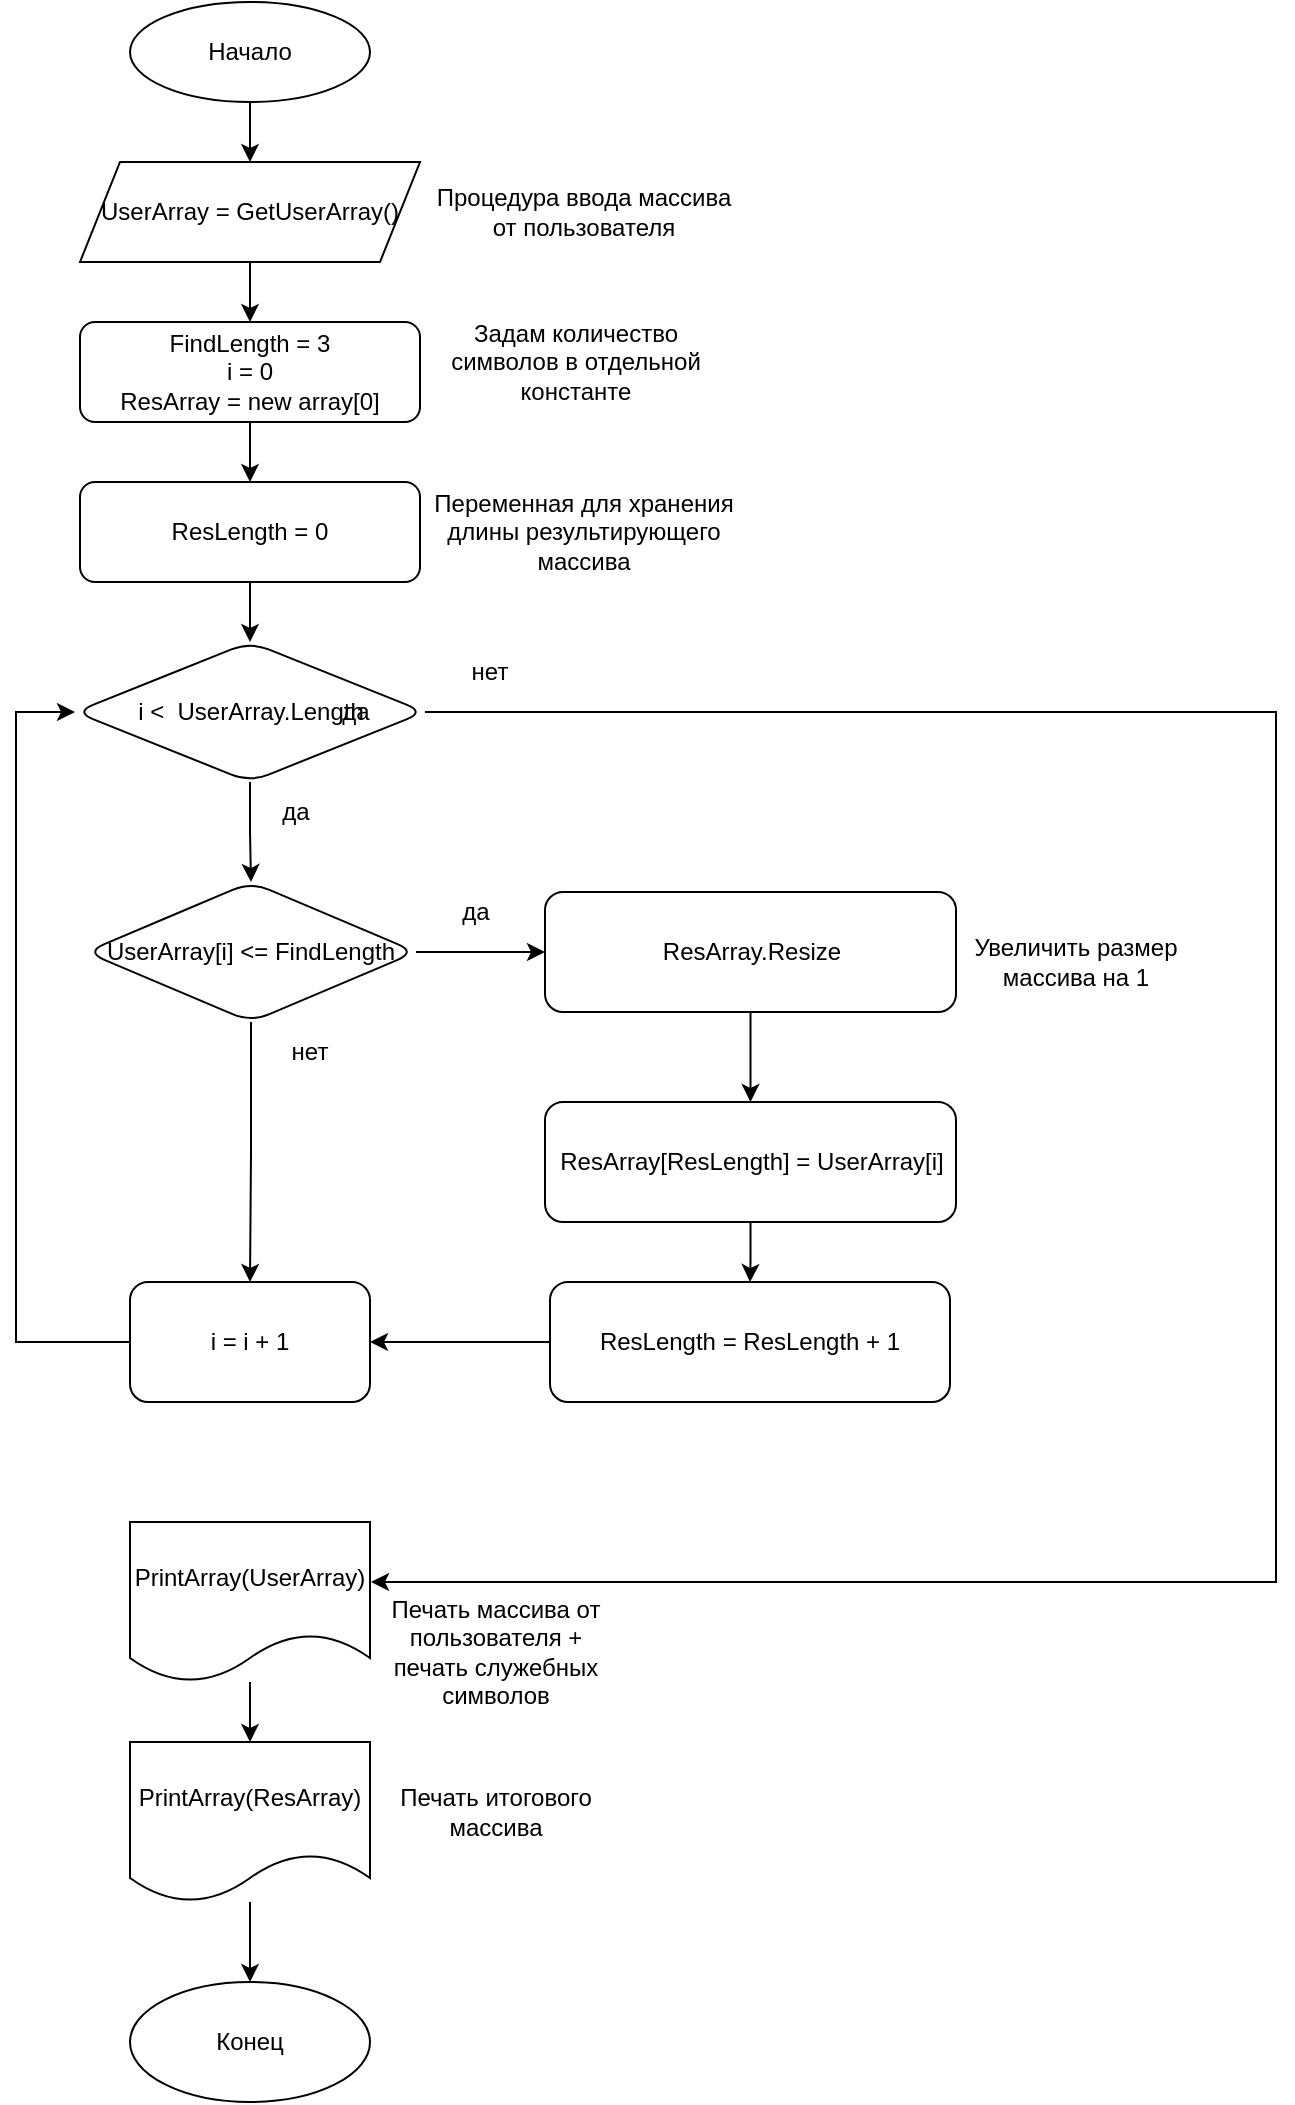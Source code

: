 <mxfile version="20.6.0" type="device" pages="6"><diagram id="YuFv1u4cUML8uC4iiqbs" name="Итоги блока"><mxGraphModel dx="1038" dy="539" grid="1" gridSize="10" guides="1" tooltips="1" connect="1" arrows="1" fold="1" page="1" pageScale="1" pageWidth="827" pageHeight="1169" math="0" shadow="0"><root><mxCell id="0"/><mxCell id="1" parent="0"/><mxCell id="jtdVOEClV4n31UbJhiUz-2" value="" style="edgeStyle=orthogonalEdgeStyle;rounded=0;orthogonalLoop=1;jettySize=auto;html=1;" edge="1" parent="1" source="d-DAxAez5wqwJaDcvXmP-1" target="jtdVOEClV4n31UbJhiUz-1"><mxGeometry relative="1" as="geometry"/></mxCell><mxCell id="d-DAxAez5wqwJaDcvXmP-1" value="Начало" style="ellipse;whiteSpace=wrap;html=1;" vertex="1" parent="1"><mxGeometry x="107" y="20" width="120" height="50" as="geometry"/></mxCell><mxCell id="rZ3N3syxSFpcJFJZxFiB-3" value="" style="edgeStyle=orthogonalEdgeStyle;rounded=0;orthogonalLoop=1;jettySize=auto;html=1;" edge="1" parent="1" source="jtdVOEClV4n31UbJhiUz-1" target="rZ3N3syxSFpcJFJZxFiB-1"><mxGeometry relative="1" as="geometry"/></mxCell><mxCell id="jtdVOEClV4n31UbJhiUz-1" value="UserArray = GetUserArray()" style="shape=parallelogram;perimeter=parallelogramPerimeter;whiteSpace=wrap;html=1;fixedSize=1;" vertex="1" parent="1"><mxGeometry x="82" y="100" width="170" height="50" as="geometry"/></mxCell><mxCell id="jtdVOEClV4n31UbJhiUz-4" value="&lt;span style=&quot;&quot;&gt;Процедура ввода массива от пользователя&lt;/span&gt;" style="text;html=1;strokeColor=none;fillColor=none;align=center;verticalAlign=middle;whiteSpace=wrap;rounded=0;" vertex="1" parent="1"><mxGeometry x="254" y="100" width="160" height="50" as="geometry"/></mxCell><mxCell id="A_EvPm8g6iK9I_2Tes7E-7" value="" style="edgeStyle=orthogonalEdgeStyle;rounded=0;orthogonalLoop=1;jettySize=auto;html=1;" edge="1" parent="1" source="rZ3N3syxSFpcJFJZxFiB-1" target="A_EvPm8g6iK9I_2Tes7E-5"><mxGeometry relative="1" as="geometry"/></mxCell><mxCell id="rZ3N3syxSFpcJFJZxFiB-1" value="FindLength = 3&lt;br&gt;i = 0&lt;br&gt;ResArray = new array[0]" style="rounded=1;whiteSpace=wrap;html=1;" vertex="1" parent="1"><mxGeometry x="82" y="180" width="170" height="50" as="geometry"/></mxCell><mxCell id="rZ3N3syxSFpcJFJZxFiB-2" value="&lt;span style=&quot;&quot;&gt;Задам количество символов в отдельной константе&lt;/span&gt;" style="text;html=1;strokeColor=none;fillColor=none;align=center;verticalAlign=middle;whiteSpace=wrap;rounded=0;" vertex="1" parent="1"><mxGeometry x="250" y="175" width="160" height="50" as="geometry"/></mxCell><mxCell id="afc-qa0p948967pkln0a-2" value="" style="edgeStyle=orthogonalEdgeStyle;rounded=0;orthogonalLoop=1;jettySize=auto;html=1;entryX=1;entryY=0.5;entryDx=0;entryDy=0;" edge="1" parent="1" source="5NZiA6haKrSVF8ynCFb0-1"><mxGeometry relative="1" as="geometry"><mxPoint x="227.5" y="810" as="targetPoint"/><Array as="points"><mxPoint x="680" y="375"/><mxPoint x="680" y="810"/></Array></mxGeometry></mxCell><mxCell id="afc-qa0p948967pkln0a-5" value="" style="edgeStyle=orthogonalEdgeStyle;rounded=0;orthogonalLoop=1;jettySize=auto;html=1;" edge="1" parent="1" source="5NZiA6haKrSVF8ynCFb0-1" target="afc-qa0p948967pkln0a-4"><mxGeometry relative="1" as="geometry"/></mxCell><mxCell id="5NZiA6haKrSVF8ynCFb0-1" value="i &amp;lt;&amp;nbsp; UserArray.Length" style="rhombus;whiteSpace=wrap;html=1;rounded=1;" vertex="1" parent="1"><mxGeometry x="79.5" y="340" width="175" height="70" as="geometry"/></mxCell><mxCell id="afc-qa0p948967pkln0a-3" value="нет" style="text;html=1;strokeColor=none;fillColor=none;align=center;verticalAlign=middle;whiteSpace=wrap;rounded=0;" vertex="1" parent="1"><mxGeometry x="257" y="340" width="60" height="30" as="geometry"/></mxCell><mxCell id="uhRbR4KVnbQMfL-a00OG-2" value="" style="edgeStyle=orthogonalEdgeStyle;rounded=0;orthogonalLoop=1;jettySize=auto;html=1;" edge="1" parent="1" source="afc-qa0p948967pkln0a-4" target="uhRbR4KVnbQMfL-a00OG-1"><mxGeometry relative="1" as="geometry"/></mxCell><mxCell id="A_EvPm8g6iK9I_2Tes7E-1" value="" style="edgeStyle=orthogonalEdgeStyle;rounded=0;orthogonalLoop=1;jettySize=auto;html=1;" edge="1" parent="1" source="afc-qa0p948967pkln0a-4" target="uhRbR4KVnbQMfL-a00OG-3"><mxGeometry relative="1" as="geometry"/></mxCell><mxCell id="afc-qa0p948967pkln0a-4" value="UserArray[i] &amp;lt;= FindLength" style="rhombus;whiteSpace=wrap;html=1;rounded=1;" vertex="1" parent="1"><mxGeometry x="85" y="460" width="165" height="70" as="geometry"/></mxCell><mxCell id="afc-qa0p948967pkln0a-6" value="да" style="text;html=1;strokeColor=none;fillColor=none;align=center;verticalAlign=middle;whiteSpace=wrap;rounded=0;" vertex="1" parent="1"><mxGeometry x="190" y="360" width="60" height="30" as="geometry"/></mxCell><mxCell id="A_EvPm8g6iK9I_2Tes7E-4" style="edgeStyle=orthogonalEdgeStyle;rounded=0;orthogonalLoop=1;jettySize=auto;html=1;entryX=0;entryY=0.5;entryDx=0;entryDy=0;exitX=0;exitY=0.5;exitDx=0;exitDy=0;" edge="1" parent="1" source="uhRbR4KVnbQMfL-a00OG-1" target="5NZiA6haKrSVF8ynCFb0-1"><mxGeometry relative="1" as="geometry"><Array as="points"><mxPoint x="50" y="690"/><mxPoint x="50" y="375"/></Array></mxGeometry></mxCell><mxCell id="uhRbR4KVnbQMfL-a00OG-1" value="i = i + 1" style="whiteSpace=wrap;html=1;rounded=1;" vertex="1" parent="1"><mxGeometry x="107" y="660" width="120" height="60" as="geometry"/></mxCell><mxCell id="A_EvPm8g6iK9I_2Tes7E-16" value="" style="edgeStyle=orthogonalEdgeStyle;rounded=0;orthogonalLoop=1;jettySize=auto;html=1;" edge="1" parent="1" source="uhRbR4KVnbQMfL-a00OG-3" target="A_EvPm8g6iK9I_2Tes7E-15"><mxGeometry relative="1" as="geometry"/></mxCell><mxCell id="uhRbR4KVnbQMfL-a00OG-3" value="ResArray.Resize" style="whiteSpace=wrap;html=1;rounded=1;" vertex="1" parent="1"><mxGeometry x="314.5" y="465" width="205.5" height="60" as="geometry"/></mxCell><mxCell id="A_EvPm8g6iK9I_2Tes7E-2" value="да" style="text;html=1;strokeColor=none;fillColor=none;align=center;verticalAlign=middle;whiteSpace=wrap;rounded=0;" vertex="1" parent="1"><mxGeometry x="250" y="460" width="60" height="30" as="geometry"/></mxCell><mxCell id="A_EvPm8g6iK9I_2Tes7E-3" value="нет" style="text;html=1;strokeColor=none;fillColor=none;align=center;verticalAlign=middle;whiteSpace=wrap;rounded=0;" vertex="1" parent="1"><mxGeometry x="167" y="530" width="60" height="30" as="geometry"/></mxCell><mxCell id="A_EvPm8g6iK9I_2Tes7E-9" style="edgeStyle=orthogonalEdgeStyle;rounded=0;orthogonalLoop=1;jettySize=auto;html=1;" edge="1" parent="1" source="A_EvPm8g6iK9I_2Tes7E-5" target="5NZiA6haKrSVF8ynCFb0-1"><mxGeometry relative="1" as="geometry"/></mxCell><mxCell id="A_EvPm8g6iK9I_2Tes7E-5" value="ResLength = 0" style="rounded=1;whiteSpace=wrap;html=1;" vertex="1" parent="1"><mxGeometry x="82" y="260" width="170" height="50" as="geometry"/></mxCell><mxCell id="A_EvPm8g6iK9I_2Tes7E-6" value="&lt;span style=&quot;&quot;&gt;Переменная для хранения длины результирующего массива&lt;/span&gt;" style="text;html=1;strokeColor=none;fillColor=none;align=center;verticalAlign=middle;whiteSpace=wrap;rounded=0;" vertex="1" parent="1"><mxGeometry x="254" y="260" width="160" height="50" as="geometry"/></mxCell><mxCell id="A_EvPm8g6iK9I_2Tes7E-14" value="&lt;span style=&quot;&quot;&gt;Увеличить размер массива на 1&lt;/span&gt;" style="text;html=1;strokeColor=none;fillColor=none;align=center;verticalAlign=middle;whiteSpace=wrap;rounded=0;" vertex="1" parent="1"><mxGeometry x="520" y="475" width="120" height="50" as="geometry"/></mxCell><mxCell id="A_EvPm8g6iK9I_2Tes7E-18" value="" style="edgeStyle=orthogonalEdgeStyle;rounded=0;orthogonalLoop=1;jettySize=auto;html=1;" edge="1" parent="1" source="A_EvPm8g6iK9I_2Tes7E-15" target="A_EvPm8g6iK9I_2Tes7E-17"><mxGeometry relative="1" as="geometry"/></mxCell><mxCell id="A_EvPm8g6iK9I_2Tes7E-15" value="ResArray[ResLength]&amp;nbsp;= UserArray[i]" style="whiteSpace=wrap;html=1;rounded=1;" vertex="1" parent="1"><mxGeometry x="314.5" y="570" width="205.5" height="60" as="geometry"/></mxCell><mxCell id="A_EvPm8g6iK9I_2Tes7E-19" value="" style="edgeStyle=orthogonalEdgeStyle;rounded=0;orthogonalLoop=1;jettySize=auto;html=1;" edge="1" parent="1" source="A_EvPm8g6iK9I_2Tes7E-17" target="uhRbR4KVnbQMfL-a00OG-1"><mxGeometry relative="1" as="geometry"/></mxCell><mxCell id="A_EvPm8g6iK9I_2Tes7E-17" value="ResLength = ResLength&amp;nbsp;+ 1" style="whiteSpace=wrap;html=1;rounded=1;" vertex="1" parent="1"><mxGeometry x="317" y="660" width="200" height="60" as="geometry"/></mxCell><mxCell id="A_EvPm8g6iK9I_2Tes7E-20" value="да" style="text;html=1;strokeColor=none;fillColor=none;align=center;verticalAlign=middle;whiteSpace=wrap;rounded=0;" vertex="1" parent="1"><mxGeometry x="160" y="410" width="60" height="30" as="geometry"/></mxCell><mxCell id="A_EvPm8g6iK9I_2Tes7E-23" value="Печать массива от пользователя + печать служебных символов" style="text;html=1;strokeColor=none;fillColor=none;align=center;verticalAlign=middle;whiteSpace=wrap;rounded=0;" vertex="1" parent="1"><mxGeometry x="230" y="820" width="120" height="50" as="geometry"/></mxCell><mxCell id="A_EvPm8g6iK9I_2Tes7E-24" value="Печать итогового массива" style="text;html=1;strokeColor=none;fillColor=none;align=center;verticalAlign=middle;whiteSpace=wrap;rounded=0;" vertex="1" parent="1"><mxGeometry x="230" y="900" width="120" height="50" as="geometry"/></mxCell><mxCell id="YAElPMpVirkPcfOWO3nI-5" style="edgeStyle=orthogonalEdgeStyle;rounded=0;orthogonalLoop=1;jettySize=auto;html=1;entryX=0.5;entryY=0;entryDx=0;entryDy=0;" edge="1" parent="1" source="YAElPMpVirkPcfOWO3nI-1" target="YAElPMpVirkPcfOWO3nI-4"><mxGeometry relative="1" as="geometry"/></mxCell><mxCell id="YAElPMpVirkPcfOWO3nI-1" value="PrintArray(UserArray)" style="shape=document;whiteSpace=wrap;html=1;boundedLbl=1;" vertex="1" parent="1"><mxGeometry x="107" y="780" width="120" height="80" as="geometry"/></mxCell><mxCell id="YAElPMpVirkPcfOWO3nI-7" value="" style="edgeStyle=orthogonalEdgeStyle;rounded=0;orthogonalLoop=1;jettySize=auto;html=1;" edge="1" parent="1" source="YAElPMpVirkPcfOWO3nI-4" target="YAElPMpVirkPcfOWO3nI-6"><mxGeometry relative="1" as="geometry"/></mxCell><mxCell id="YAElPMpVirkPcfOWO3nI-4" value="PrintArray(ResArray)" style="shape=document;whiteSpace=wrap;html=1;boundedLbl=1;" vertex="1" parent="1"><mxGeometry x="107" y="890" width="120" height="80" as="geometry"/></mxCell><mxCell id="YAElPMpVirkPcfOWO3nI-6" value="Конец" style="ellipse;whiteSpace=wrap;html=1;" vertex="1" parent="1"><mxGeometry x="107" y="1010" width="120" height="60" as="geometry"/></mxCell></root></mxGraphModel></diagram><diagram id="g7yJxQI3U5Hkp_qlZS1P" name="lesson2_task1"><mxGraphModel dx="1038" dy="539" grid="1" gridSize="10" guides="1" tooltips="1" connect="1" arrows="1" fold="1" page="1" pageScale="1" pageWidth="827" pageHeight="1169" math="0" shadow="0"><root><mxCell id="0"/><mxCell id="1" parent="0"/><mxCell id="k9gDh1nfS-fDDglC5FFk-3" value="" style="edgeStyle=orthogonalEdgeStyle;rounded=0;orthogonalLoop=1;jettySize=auto;html=1;" parent="1" source="k9gDh1nfS-fDDglC5FFk-1" target="k9gDh1nfS-fDDglC5FFk-2" edge="1"><mxGeometry relative="1" as="geometry"/></mxCell><mxCell id="k9gDh1nfS-fDDglC5FFk-1" value="Начало" style="ellipse;whiteSpace=wrap;html=1;" parent="1" vertex="1"><mxGeometry x="171" y="10" width="100" height="50" as="geometry"/></mxCell><mxCell id="k9gDh1nfS-fDDglC5FFk-9" value="" style="edgeStyle=orthogonalEdgeStyle;rounded=0;orthogonalLoop=1;jettySize=auto;html=1;" parent="1" source="k9gDh1nfS-fDDglC5FFk-2" target="k9gDh1nfS-fDDglC5FFk-8" edge="1"><mxGeometry relative="1" as="geometry"/></mxCell><mxCell id="k9gDh1nfS-fDDglC5FFk-2" value="Array" style="shape=parallelogram;perimeter=parallelogramPerimeter;whiteSpace=wrap;html=1;fixedSize=1;" parent="1" vertex="1"><mxGeometry x="171" y="80" width="100" height="60" as="geometry"/></mxCell><mxCell id="k9gDh1nfS-fDDglC5FFk-11" value="" style="edgeStyle=orthogonalEdgeStyle;rounded=0;orthogonalLoop=1;jettySize=auto;html=1;" parent="1" source="k9gDh1nfS-fDDglC5FFk-8" target="k9gDh1nfS-fDDglC5FFk-10" edge="1"><mxGeometry relative="1" as="geometry"/></mxCell><mxCell id="k9gDh1nfS-fDDglC5FFk-8" value="i = 1&lt;br&gt;min = 0&lt;br&gt;max = 0" style="rounded=1;whiteSpace=wrap;html=1;" parent="1" vertex="1"><mxGeometry x="161" y="170" width="120" height="60" as="geometry"/></mxCell><mxCell id="k9gDh1nfS-fDDglC5FFk-14" value="" style="edgeStyle=orthogonalEdgeStyle;rounded=0;orthogonalLoop=1;jettySize=auto;html=1;" parent="1" source="k9gDh1nfS-fDDglC5FFk-10" target="k9gDh1nfS-fDDglC5FFk-13" edge="1"><mxGeometry relative="1" as="geometry"/></mxCell><mxCell id="k9gDh1nfS-fDDglC5FFk-10" value="N = array.length" style="whiteSpace=wrap;html=1;rounded=1;" parent="1" vertex="1"><mxGeometry x="161" y="260" width="120" height="60" as="geometry"/></mxCell><mxCell id="k9gDh1nfS-fDDglC5FFk-12" value="вычислю длину массива" style="text;html=1;align=center;verticalAlign=middle;resizable=0;points=[];autosize=1;strokeColor=none;fillColor=none;" parent="1" vertex="1"><mxGeometry x="302.5" y="270" width="160" height="30" as="geometry"/></mxCell><mxCell id="k9gDh1nfS-fDDglC5FFk-16" value="" style="edgeStyle=orthogonalEdgeStyle;rounded=0;orthogonalLoop=1;jettySize=auto;html=1;" parent="1" source="k9gDh1nfS-fDDglC5FFk-13" target="k9gDh1nfS-fDDglC5FFk-15" edge="1"><mxGeometry relative="1" as="geometry"><Array as="points"><mxPoint x="650" y="390"/><mxPoint x="650" y="760"/></Array></mxGeometry></mxCell><mxCell id="k9gDh1nfS-fDDglC5FFk-22" value="" style="edgeStyle=orthogonalEdgeStyle;rounded=0;orthogonalLoop=1;jettySize=auto;html=1;" parent="1" edge="1"><mxGeometry relative="1" as="geometry"><mxPoint x="221" y="430" as="sourcePoint"/><mxPoint x="222" y="450" as="targetPoint"/></mxGeometry></mxCell><mxCell id="k9gDh1nfS-fDDglC5FFk-13" value="i &amp;lt; N" style="rhombus;whiteSpace=wrap;html=1;rounded=1;" parent="1" vertex="1"><mxGeometry x="181" y="350" width="80" height="80" as="geometry"/></mxCell><mxCell id="k9gDh1nfS-fDDglC5FFk-18" value="" style="edgeStyle=orthogonalEdgeStyle;rounded=0;orthogonalLoop=1;jettySize=auto;html=1;" parent="1" source="k9gDh1nfS-fDDglC5FFk-15" target="k9gDh1nfS-fDDglC5FFk-17" edge="1"><mxGeometry relative="1" as="geometry"/></mxCell><mxCell id="k9gDh1nfS-fDDglC5FFk-15" value="Минимальный индекс min&lt;br&gt;Максимальный индекс max" style="shape=document;whiteSpace=wrap;html=1;boundedLbl=1;rounded=1;" parent="1" vertex="1"><mxGeometry x="137.5" y="727" width="165" height="80" as="geometry"/></mxCell><mxCell id="k9gDh1nfS-fDDglC5FFk-17" value="Конец" style="ellipse;whiteSpace=wrap;html=1;rounded=1;" parent="1" vertex="1"><mxGeometry x="161" y="830" width="120" height="60" as="geometry"/></mxCell><mxCell id="k9gDh1nfS-fDDglC5FFk-19" value="индекс можно задать 1, т.к. изначально min и max = 0&amp;nbsp;" style="text;html=1;align=center;verticalAlign=middle;resizable=0;points=[];autosize=1;strokeColor=none;fillColor=none;" parent="1" vertex="1"><mxGeometry x="300" y="185" width="330" height="30" as="geometry"/></mxCell><mxCell id="k9gDh1nfS-fDDglC5FFk-20" value="нет" style="text;html=1;align=center;verticalAlign=middle;resizable=0;points=[];autosize=1;strokeColor=none;fillColor=none;" parent="1" vertex="1"><mxGeometry x="330" y="355" width="40" height="30" as="geometry"/></mxCell><mxCell id="k9gDh1nfS-fDDglC5FFk-29" value="" style="edgeStyle=orthogonalEdgeStyle;rounded=0;orthogonalLoop=1;jettySize=auto;html=1;" parent="1" source="k9gDh1nfS-fDDglC5FFk-21" target="k9gDh1nfS-fDDglC5FFk-28" edge="1"><mxGeometry relative="1" as="geometry"/></mxCell><mxCell id="k9gDh1nfS-fDDglC5FFk-38" value="" style="edgeStyle=orthogonalEdgeStyle;rounded=0;orthogonalLoop=1;jettySize=auto;html=1;" parent="1" source="k9gDh1nfS-fDDglC5FFk-21" target="k9gDh1nfS-fDDglC5FFk-23" edge="1"><mxGeometry relative="1" as="geometry"/></mxCell><mxCell id="k9gDh1nfS-fDDglC5FFk-21" value="Array[i] &amp;gt; Array[max]" style="rhombus;whiteSpace=wrap;html=1;rounded=1;" parent="1" vertex="1"><mxGeometry x="156" y="450" width="130" height="80" as="geometry"/></mxCell><mxCell id="k9gDh1nfS-fDDglC5FFk-26" value="" style="edgeStyle=orthogonalEdgeStyle;rounded=0;orthogonalLoop=1;jettySize=auto;html=1;" parent="1" source="k9gDh1nfS-fDDglC5FFk-23" target="k9gDh1nfS-fDDglC5FFk-25" edge="1"><mxGeometry relative="1" as="geometry"/></mxCell><mxCell id="k9gDh1nfS-fDDglC5FFk-31" value="" style="edgeStyle=orthogonalEdgeStyle;rounded=0;orthogonalLoop=1;jettySize=auto;html=1;" parent="1" source="k9gDh1nfS-fDDglC5FFk-23" target="k9gDh1nfS-fDDglC5FFk-30" edge="1"><mxGeometry relative="1" as="geometry"/></mxCell><mxCell id="k9gDh1nfS-fDDglC5FFk-23" value="Array[i] &amp;lt; Array[min]" style="rhombus;whiteSpace=wrap;html=1;rounded=1;" parent="1" vertex="1"><mxGeometry x="156" y="550" width="130" height="80" as="geometry"/></mxCell><mxCell id="k9gDh1nfS-fDDglC5FFk-27" style="edgeStyle=orthogonalEdgeStyle;rounded=0;orthogonalLoop=1;jettySize=auto;html=1;entryX=0;entryY=0.5;entryDx=0;entryDy=0;" parent="1" source="k9gDh1nfS-fDDglC5FFk-25" target="k9gDh1nfS-fDDglC5FFk-13" edge="1"><mxGeometry relative="1" as="geometry"><Array as="points"><mxPoint x="80" y="680"/><mxPoint x="80" y="390"/></Array></mxGeometry></mxCell><mxCell id="k9gDh1nfS-fDDglC5FFk-25" value="i = i + 1" style="whiteSpace=wrap;html=1;rounded=1;" parent="1" vertex="1"><mxGeometry x="161" y="660" width="120" height="40" as="geometry"/></mxCell><mxCell id="k9gDh1nfS-fDDglC5FFk-32" style="edgeStyle=orthogonalEdgeStyle;rounded=0;orthogonalLoop=1;jettySize=auto;html=1;entryX=1;entryY=0.5;entryDx=0;entryDy=0;" parent="1" source="k9gDh1nfS-fDDglC5FFk-28" target="k9gDh1nfS-fDDglC5FFk-25" edge="1"><mxGeometry relative="1" as="geometry"><Array as="points"><mxPoint x="530" y="490"/><mxPoint x="530" y="680"/></Array></mxGeometry></mxCell><mxCell id="k9gDh1nfS-fDDglC5FFk-28" value="max = i" style="whiteSpace=wrap;html=1;rounded=1;" parent="1" vertex="1"><mxGeometry x="320" y="460" width="120" height="60" as="geometry"/></mxCell><mxCell id="k9gDh1nfS-fDDglC5FFk-35" style="edgeStyle=orthogonalEdgeStyle;rounded=0;orthogonalLoop=1;jettySize=auto;html=1;entryX=1;entryY=0.25;entryDx=0;entryDy=0;" parent="1" source="k9gDh1nfS-fDDglC5FFk-30" target="k9gDh1nfS-fDDglC5FFk-25" edge="1"><mxGeometry relative="1" as="geometry"><Array as="points"><mxPoint x="380" y="670"/></Array></mxGeometry></mxCell><mxCell id="k9gDh1nfS-fDDglC5FFk-30" value="min= i" style="whiteSpace=wrap;html=1;rounded=1;" parent="1" vertex="1"><mxGeometry x="320" y="560" width="120" height="60" as="geometry"/></mxCell><mxCell id="k9gDh1nfS-fDDglC5FFk-36" value="да" style="text;html=1;align=center;verticalAlign=middle;resizable=0;points=[];autosize=1;strokeColor=none;fillColor=none;" parent="1" vertex="1"><mxGeometry x="275" y="457" width="40" height="30" as="geometry"/></mxCell><mxCell id="k9gDh1nfS-fDDglC5FFk-37" value="да" style="text;html=1;align=center;verticalAlign=middle;resizable=0;points=[];autosize=1;strokeColor=none;fillColor=none;" parent="1" vertex="1"><mxGeometry x="280" y="545" width="40" height="30" as="geometry"/></mxCell></root></mxGraphModel></diagram><diagram name="lesson2_task2" id="ainfDUb1qmLmJa-yUZqY"><mxGraphModel dx="1038" dy="539" grid="1" gridSize="10" guides="1" tooltips="1" connect="1" arrows="1" fold="1" page="1" pageScale="1" pageWidth="827" pageHeight="1169" math="0" shadow="0"><root><mxCell id="s_dYVvo1Xn0UYzoDn628-0"/><mxCell id="s_dYVvo1Xn0UYzoDn628-1" parent="s_dYVvo1Xn0UYzoDn628-0"/><mxCell id="s_dYVvo1Xn0UYzoDn628-2" value="" style="edgeStyle=orthogonalEdgeStyle;rounded=0;orthogonalLoop=1;jettySize=auto;html=1;" parent="s_dYVvo1Xn0UYzoDn628-1" source="s_dYVvo1Xn0UYzoDn628-3" target="s_dYVvo1Xn0UYzoDn628-5" edge="1"><mxGeometry relative="1" as="geometry"/></mxCell><mxCell id="s_dYVvo1Xn0UYzoDn628-3" value="Начало" style="ellipse;whiteSpace=wrap;html=1;" parent="s_dYVvo1Xn0UYzoDn628-1" vertex="1"><mxGeometry x="171" y="10" width="100" height="50" as="geometry"/></mxCell><mxCell id="s_dYVvo1Xn0UYzoDn628-4" value="" style="edgeStyle=orthogonalEdgeStyle;rounded=0;orthogonalLoop=1;jettySize=auto;html=1;" parent="s_dYVvo1Xn0UYzoDn628-1" source="s_dYVvo1Xn0UYzoDn628-5" target="s_dYVvo1Xn0UYzoDn628-7" edge="1"><mxGeometry relative="1" as="geometry"/></mxCell><mxCell id="s_dYVvo1Xn0UYzoDn628-5" value="Array" style="shape=parallelogram;perimeter=parallelogramPerimeter;whiteSpace=wrap;html=1;fixedSize=1;" parent="s_dYVvo1Xn0UYzoDn628-1" vertex="1"><mxGeometry x="171" y="80" width="100" height="60" as="geometry"/></mxCell><mxCell id="_GWNW4JMJYJDGoyk6IyG-3" value="" style="edgeStyle=orthogonalEdgeStyle;rounded=0;orthogonalLoop=1;jettySize=auto;html=1;" parent="s_dYVvo1Xn0UYzoDn628-1" source="s_dYVvo1Xn0UYzoDn628-7" target="_GWNW4JMJYJDGoyk6IyG-2" edge="1"><mxGeometry relative="1" as="geometry"/></mxCell><mxCell id="s_dYVvo1Xn0UYzoDn628-7" value="i = 0&lt;br&gt;N = array.length&lt;br&gt;" style="rounded=1;whiteSpace=wrap;html=1;" parent="s_dYVvo1Xn0UYzoDn628-1" vertex="1"><mxGeometry x="161" y="170" width="120" height="60" as="geometry"/></mxCell><mxCell id="s_dYVvo1Xn0UYzoDn628-14" value="" style="edgeStyle=orthogonalEdgeStyle;rounded=0;orthogonalLoop=1;jettySize=auto;html=1;" parent="s_dYVvo1Xn0UYzoDn628-1" source="s_dYVvo1Xn0UYzoDn628-15" target="s_dYVvo1Xn0UYzoDn628-16" edge="1"><mxGeometry relative="1" as="geometry"/></mxCell><mxCell id="s_dYVvo1Xn0UYzoDn628-15" value="array" style="shape=document;whiteSpace=wrap;html=1;boundedLbl=1;rounded=1;" parent="s_dYVvo1Xn0UYzoDn628-1" vertex="1"><mxGeometry x="153.75" y="730" width="132.5" height="57" as="geometry"/></mxCell><mxCell id="s_dYVvo1Xn0UYzoDn628-16" value="Конец" style="ellipse;whiteSpace=wrap;html=1;rounded=1;" parent="s_dYVvo1Xn0UYzoDn628-1" vertex="1"><mxGeometry x="160" y="820" width="120" height="60" as="geometry"/></mxCell><mxCell id="1nka2NOWPFsHpYsZ9V-4-2" style="edgeStyle=orthogonalEdgeStyle;rounded=0;orthogonalLoop=1;jettySize=auto;html=1;entryX=0;entryY=0.5;entryDx=0;entryDy=0;exitX=0;exitY=0.5;exitDx=0;exitDy=0;" parent="s_dYVvo1Xn0UYzoDn628-1" source="s_dYVvo1Xn0UYzoDn628-26" target="_GWNW4JMJYJDGoyk6IyG-13" edge="1"><mxGeometry relative="1" as="geometry"><mxPoint x="160" y="710" as="sourcePoint"/><Array as="points"><mxPoint x="60" y="680"/><mxPoint x="60" y="425"/></Array></mxGeometry></mxCell><mxCell id="s_dYVvo1Xn0UYzoDn628-26" value="i = i + 1" style="whiteSpace=wrap;html=1;rounded=1;" parent="s_dYVvo1Xn0UYzoDn628-1" vertex="1"><mxGeometry x="160" y="660" width="120" height="40" as="geometry"/></mxCell><mxCell id="_GWNW4JMJYJDGoyk6IyG-5" value="" style="edgeStyle=orthogonalEdgeStyle;rounded=0;orthogonalLoop=1;jettySize=auto;html=1;" parent="s_dYVvo1Xn0UYzoDn628-1" source="_GWNW4JMJYJDGoyk6IyG-2" target="_GWNW4JMJYJDGoyk6IyG-4" edge="1"><mxGeometry relative="1" as="geometry"/></mxCell><mxCell id="_GWNW4JMJYJDGoyk6IyG-7" value="" style="edgeStyle=orthogonalEdgeStyle;rounded=0;orthogonalLoop=1;jettySize=auto;html=1;" parent="s_dYVvo1Xn0UYzoDn628-1" source="_GWNW4JMJYJDGoyk6IyG-2" target="_GWNW4JMJYJDGoyk6IyG-6" edge="1"><mxGeometry relative="1" as="geometry"/></mxCell><mxCell id="_GWNW4JMJYJDGoyk6IyG-2" value="N % 2 != 0" style="rhombus;whiteSpace=wrap;html=1;rounded=1;" parent="s_dYVvo1Xn0UYzoDn628-1" vertex="1"><mxGeometry x="181" y="260" width="80" height="80" as="geometry"/></mxCell><mxCell id="_GWNW4JMJYJDGoyk6IyG-15" style="edgeStyle=orthogonalEdgeStyle;rounded=0;orthogonalLoop=1;jettySize=auto;html=1;" parent="s_dYVvo1Xn0UYzoDn628-1" source="_GWNW4JMJYJDGoyk6IyG-4" target="_GWNW4JMJYJDGoyk6IyG-13" edge="1"><mxGeometry relative="1" as="geometry"><Array as="points"><mxPoint x="363" y="340"/><mxPoint x="220" y="340"/></Array></mxGeometry></mxCell><mxCell id="_GWNW4JMJYJDGoyk6IyG-4" value="CountStep = N / 2" style="whiteSpace=wrap;html=1;rounded=1;" parent="s_dYVvo1Xn0UYzoDn628-1" vertex="1"><mxGeometry x="302.5" y="270" width="120" height="60" as="geometry"/></mxCell><mxCell id="_GWNW4JMJYJDGoyk6IyG-14" style="edgeStyle=orthogonalEdgeStyle;rounded=0;orthogonalLoop=1;jettySize=auto;html=1;exitX=0.5;exitY=1;exitDx=0;exitDy=0;" parent="s_dYVvo1Xn0UYzoDn628-1" source="_GWNW4JMJYJDGoyk6IyG-6" target="_GWNW4JMJYJDGoyk6IyG-13" edge="1"><mxGeometry relative="1" as="geometry"><Array as="points"><mxPoint x="90" y="340"/><mxPoint x="220" y="340"/></Array></mxGeometry></mxCell><mxCell id="_GWNW4JMJYJDGoyk6IyG-6" value="CountStep = (N-1) / 2" style="whiteSpace=wrap;html=1;rounded=1;" parent="s_dYVvo1Xn0UYzoDn628-1" vertex="1"><mxGeometry x="30" y="270" width="120" height="60" as="geometry"/></mxCell><mxCell id="_GWNW4JMJYJDGoyk6IyG-8" value="Да" style="text;html=1;align=center;verticalAlign=middle;resizable=0;points=[];autosize=1;strokeColor=none;fillColor=none;" parent="s_dYVvo1Xn0UYzoDn628-1" vertex="1"><mxGeometry x="150" y="260" width="40" height="30" as="geometry"/></mxCell><mxCell id="_GWNW4JMJYJDGoyk6IyG-9" value="Нет" style="text;html=1;align=center;verticalAlign=middle;resizable=0;points=[];autosize=1;strokeColor=none;fillColor=none;" parent="s_dYVvo1Xn0UYzoDn628-1" vertex="1"><mxGeometry x="250" y="260" width="40" height="30" as="geometry"/></mxCell><mxCell id="1nka2NOWPFsHpYsZ9V-4-0" style="edgeStyle=orthogonalEdgeStyle;rounded=0;orthogonalLoop=1;jettySize=auto;html=1;entryX=1;entryY=0.5;entryDx=0;entryDy=0;" parent="s_dYVvo1Xn0UYzoDn628-1" source="_GWNW4JMJYJDGoyk6IyG-13" target="s_dYVvo1Xn0UYzoDn628-15" edge="1"><mxGeometry relative="1" as="geometry"><Array as="points"><mxPoint x="490" y="425"/><mxPoint x="490" y="760"/><mxPoint x="320" y="760"/><mxPoint x="320" y="759"/></Array></mxGeometry></mxCell><mxCell id="1nka2NOWPFsHpYsZ9V-4-4" value="" style="edgeStyle=orthogonalEdgeStyle;rounded=0;orthogonalLoop=1;jettySize=auto;html=1;" parent="s_dYVvo1Xn0UYzoDn628-1" source="_GWNW4JMJYJDGoyk6IyG-13" target="1nka2NOWPFsHpYsZ9V-4-3" edge="1"><mxGeometry relative="1" as="geometry"/></mxCell><mxCell id="_GWNW4JMJYJDGoyk6IyG-13" value="i &amp;lt; CountStep" style="rhombus;whiteSpace=wrap;html=1;rounded=1;" parent="s_dYVvo1Xn0UYzoDn628-1" vertex="1"><mxGeometry x="161" y="370" width="119" height="110" as="geometry"/></mxCell><mxCell id="1nka2NOWPFsHpYsZ9V-4-1" value="Нет" style="text;html=1;align=center;verticalAlign=middle;resizable=0;points=[];autosize=1;strokeColor=none;fillColor=none;" parent="s_dYVvo1Xn0UYzoDn628-1" vertex="1"><mxGeometry x="281" y="390" width="40" height="30" as="geometry"/></mxCell><mxCell id="1nka2NOWPFsHpYsZ9V-4-5" value="" style="edgeStyle=orthogonalEdgeStyle;rounded=0;orthogonalLoop=1;jettySize=auto;html=1;" parent="s_dYVvo1Xn0UYzoDn628-1" source="1nka2NOWPFsHpYsZ9V-4-3" target="s_dYVvo1Xn0UYzoDn628-26" edge="1"><mxGeometry relative="1" as="geometry"/></mxCell><mxCell id="1nka2NOWPFsHpYsZ9V-4-3" value="Buffer = array[i]&lt;br&gt;FindIndex = N - 1 - i&lt;br&gt;array[i] = array[FindIndex&amp;nbsp;]&lt;br&gt;array[FindIndex]&amp;nbsp;= Buffer&amp;nbsp;" style="whiteSpace=wrap;html=1;rounded=1;" parent="s_dYVvo1Xn0UYzoDn628-1" vertex="1"><mxGeometry x="130" y="540" width="180" height="70" as="geometry"/></mxCell><mxCell id="1nka2NOWPFsHpYsZ9V-4-6" value="Да" style="text;html=1;align=center;verticalAlign=middle;resizable=0;points=[];autosize=1;strokeColor=none;fillColor=none;" parent="s_dYVvo1Xn0UYzoDn628-1" vertex="1"><mxGeometry x="231" y="480" width="40" height="30" as="geometry"/></mxCell></root></mxGraphModel></diagram><diagram name="lesson2_task3" id="by7m9-75ktafwMVvbQdw"><mxGraphModel dx="1038" dy="539" grid="1" gridSize="10" guides="1" tooltips="1" connect="1" arrows="1" fold="1" page="1" pageScale="1" pageWidth="827" pageHeight="1169" math="0" shadow="0"><root><mxCell id="TcAUmasulhWeI1-P3irc-0"/><mxCell id="TcAUmasulhWeI1-P3irc-1" parent="TcAUmasulhWeI1-P3irc-0"/><mxCell id="TcAUmasulhWeI1-P3irc-2" value="" style="edgeStyle=orthogonalEdgeStyle;rounded=0;orthogonalLoop=1;jettySize=auto;html=1;" parent="TcAUmasulhWeI1-P3irc-1" source="TcAUmasulhWeI1-P3irc-3" target="TcAUmasulhWeI1-P3irc-5" edge="1"><mxGeometry relative="1" as="geometry"/></mxCell><mxCell id="TcAUmasulhWeI1-P3irc-3" value="Начало" style="ellipse;whiteSpace=wrap;html=1;" parent="TcAUmasulhWeI1-P3irc-1" vertex="1"><mxGeometry x="171" y="10" width="100" height="50" as="geometry"/></mxCell><mxCell id="TcAUmasulhWeI1-P3irc-4" value="" style="edgeStyle=orthogonalEdgeStyle;rounded=0;orthogonalLoop=1;jettySize=auto;html=1;" parent="TcAUmasulhWeI1-P3irc-1" source="TcAUmasulhWeI1-P3irc-5" target="TcAUmasulhWeI1-P3irc-7" edge="1"><mxGeometry relative="1" as="geometry"/></mxCell><mxCell id="TcAUmasulhWeI1-P3irc-5" value="Array" style="shape=parallelogram;perimeter=parallelogramPerimeter;whiteSpace=wrap;html=1;fixedSize=1;" parent="TcAUmasulhWeI1-P3irc-1" vertex="1"><mxGeometry x="171" y="80" width="100" height="30" as="geometry"/></mxCell><mxCell id="TcAUmasulhWeI1-P3irc-6" value="" style="edgeStyle=orthogonalEdgeStyle;rounded=0;orthogonalLoop=1;jettySize=auto;html=1;" parent="TcAUmasulhWeI1-P3irc-1" source="TcAUmasulhWeI1-P3irc-7" target="TcAUmasulhWeI1-P3irc-9" edge="1"><mxGeometry relative="1" as="geometry"/></mxCell><mxCell id="TcAUmasulhWeI1-P3irc-7" value="i = 1&lt;br&gt;min = 0&lt;br&gt;max = 0&lt;br&gt;sum = 0" style="rounded=1;whiteSpace=wrap;html=1;" parent="TcAUmasulhWeI1-P3irc-1" vertex="1"><mxGeometry x="161" y="130" width="120" height="60" as="geometry"/></mxCell><mxCell id="TcAUmasulhWeI1-P3irc-8" value="" style="edgeStyle=orthogonalEdgeStyle;rounded=0;orthogonalLoop=1;jettySize=auto;html=1;" parent="TcAUmasulhWeI1-P3irc-1" source="TcAUmasulhWeI1-P3irc-9" target="TcAUmasulhWeI1-P3irc-13" edge="1"><mxGeometry relative="1" as="geometry"/></mxCell><mxCell id="TcAUmasulhWeI1-P3irc-9" value="N = array.length" style="whiteSpace=wrap;html=1;rounded=1;" parent="TcAUmasulhWeI1-P3irc-1" vertex="1"><mxGeometry x="161" y="215" width="120" height="25" as="geometry"/></mxCell><mxCell id="TcAUmasulhWeI1-P3irc-10" value="вычислю длину массива" style="text;html=1;align=center;verticalAlign=middle;resizable=0;points=[];autosize=1;strokeColor=none;fillColor=none;" parent="TcAUmasulhWeI1-P3irc-1" vertex="1"><mxGeometry x="302.5" y="212.5" width="160" height="30" as="geometry"/></mxCell><mxCell id="TcAUmasulhWeI1-P3irc-11" value="" style="edgeStyle=orthogonalEdgeStyle;rounded=0;orthogonalLoop=1;jettySize=auto;html=1;entryX=0.5;entryY=0;entryDx=0;entryDy=0;exitX=1;exitY=0.5;exitDx=0;exitDy=0;" parent="TcAUmasulhWeI1-P3irc-1" source="TcAUmasulhWeI1-P3irc-13" target="GIF0z4kezBWuBK6oHA7x-0" edge="1"><mxGeometry relative="1" as="geometry"><Array as="points"><mxPoint x="650" y="295"/><mxPoint x="650" y="560"/><mxPoint x="221" y="560"/></Array><mxPoint x="270" y="720" as="targetPoint"/></mxGeometry></mxCell><mxCell id="TcAUmasulhWeI1-P3irc-12" value="" style="edgeStyle=orthogonalEdgeStyle;rounded=0;orthogonalLoop=1;jettySize=auto;html=1;" parent="TcAUmasulhWeI1-P3irc-1" edge="1"><mxGeometry relative="1" as="geometry"><mxPoint x="221" y="320" as="sourcePoint"/><mxPoint x="222" y="340" as="targetPoint"/></mxGeometry></mxCell><mxCell id="TcAUmasulhWeI1-P3irc-13" value="i &amp;lt; N" style="rhombus;whiteSpace=wrap;html=1;rounded=1;" parent="TcAUmasulhWeI1-P3irc-1" vertex="1"><mxGeometry x="181" y="270" width="80" height="50" as="geometry"/></mxCell><mxCell id="TcAUmasulhWeI1-P3irc-17" value="индекс можно задать 1, т.к. изначально min и max = 0&amp;nbsp;" style="text;html=1;align=center;verticalAlign=middle;resizable=0;points=[];autosize=1;strokeColor=none;fillColor=none;" parent="TcAUmasulhWeI1-P3irc-1" vertex="1"><mxGeometry x="302.5" y="145" width="330" height="30" as="geometry"/></mxCell><mxCell id="TcAUmasulhWeI1-P3irc-18" value="нет" style="text;html=1;align=center;verticalAlign=middle;resizable=0;points=[];autosize=1;strokeColor=none;fillColor=none;" parent="TcAUmasulhWeI1-P3irc-1" vertex="1"><mxGeometry x="270" y="270" width="40" height="30" as="geometry"/></mxCell><mxCell id="TcAUmasulhWeI1-P3irc-19" value="" style="edgeStyle=orthogonalEdgeStyle;rounded=0;orthogonalLoop=1;jettySize=auto;html=1;" parent="TcAUmasulhWeI1-P3irc-1" source="TcAUmasulhWeI1-P3irc-21" target="TcAUmasulhWeI1-P3irc-28" edge="1"><mxGeometry relative="1" as="geometry"/></mxCell><mxCell id="TcAUmasulhWeI1-P3irc-20" value="" style="edgeStyle=orthogonalEdgeStyle;rounded=0;orthogonalLoop=1;jettySize=auto;html=1;" parent="TcAUmasulhWeI1-P3irc-1" source="TcAUmasulhWeI1-P3irc-21" edge="1"><mxGeometry relative="1" as="geometry"><mxPoint x="220" y="430" as="targetPoint"/></mxGeometry></mxCell><mxCell id="TcAUmasulhWeI1-P3irc-21" value="Array[i] &amp;gt; Array[max]" style="rhombus;whiteSpace=wrap;html=1;rounded=1;" parent="TcAUmasulhWeI1-P3irc-1" vertex="1"><mxGeometry x="156" y="340" width="130" height="60" as="geometry"/></mxCell><mxCell id="TcAUmasulhWeI1-P3irc-22" value="" style="edgeStyle=orthogonalEdgeStyle;rounded=0;orthogonalLoop=1;jettySize=auto;html=1;" parent="TcAUmasulhWeI1-P3irc-1" source="TcAUmasulhWeI1-P3irc-24" target="TcAUmasulhWeI1-P3irc-26" edge="1"><mxGeometry relative="1" as="geometry"/></mxCell><mxCell id="TcAUmasulhWeI1-P3irc-23" value="" style="edgeStyle=orthogonalEdgeStyle;rounded=0;orthogonalLoop=1;jettySize=auto;html=1;" parent="TcAUmasulhWeI1-P3irc-1" source="TcAUmasulhWeI1-P3irc-24" target="TcAUmasulhWeI1-P3irc-30" edge="1"><mxGeometry relative="1" as="geometry"/></mxCell><mxCell id="TcAUmasulhWeI1-P3irc-24" value="Array[i] &amp;lt; Array[min]" style="rhombus;whiteSpace=wrap;html=1;rounded=1;" parent="TcAUmasulhWeI1-P3irc-1" vertex="1"><mxGeometry x="156" y="427" width="130" height="60" as="geometry"/></mxCell><mxCell id="TcAUmasulhWeI1-P3irc-25" style="edgeStyle=orthogonalEdgeStyle;rounded=0;orthogonalLoop=1;jettySize=auto;html=1;entryX=0;entryY=0.5;entryDx=0;entryDy=0;" parent="TcAUmasulhWeI1-P3irc-1" source="TcAUmasulhWeI1-P3irc-26" target="TcAUmasulhWeI1-P3irc-13" edge="1"><mxGeometry relative="1" as="geometry"><Array as="points"><mxPoint x="80" y="530"/><mxPoint x="80" y="295"/></Array></mxGeometry></mxCell><mxCell id="TcAUmasulhWeI1-P3irc-26" value="i = i + 1" style="whiteSpace=wrap;html=1;rounded=1;" parent="TcAUmasulhWeI1-P3irc-1" vertex="1"><mxGeometry x="161" y="510" width="120" height="40" as="geometry"/></mxCell><mxCell id="TcAUmasulhWeI1-P3irc-27" style="edgeStyle=orthogonalEdgeStyle;rounded=0;orthogonalLoop=1;jettySize=auto;html=1;entryX=1;entryY=0.5;entryDx=0;entryDy=0;" parent="TcAUmasulhWeI1-P3irc-1" source="TcAUmasulhWeI1-P3irc-28" target="TcAUmasulhWeI1-P3irc-26" edge="1"><mxGeometry relative="1" as="geometry"><Array as="points"><mxPoint x="530" y="370"/><mxPoint x="530" y="530"/></Array></mxGeometry></mxCell><mxCell id="TcAUmasulhWeI1-P3irc-28" value="max = i" style="whiteSpace=wrap;html=1;rounded=1;" parent="TcAUmasulhWeI1-P3irc-1" vertex="1"><mxGeometry x="350" y="345" width="90" height="50" as="geometry"/></mxCell><mxCell id="TcAUmasulhWeI1-P3irc-29" style="edgeStyle=orthogonalEdgeStyle;rounded=0;orthogonalLoop=1;jettySize=auto;html=1;entryX=1;entryY=0.25;entryDx=0;entryDy=0;" parent="TcAUmasulhWeI1-P3irc-1" source="TcAUmasulhWeI1-P3irc-30" target="TcAUmasulhWeI1-P3irc-26" edge="1"><mxGeometry relative="1" as="geometry"><Array as="points"><mxPoint x="500" y="457"/><mxPoint x="500" y="520"/></Array></mxGeometry></mxCell><mxCell id="TcAUmasulhWeI1-P3irc-30" value="min= i" style="whiteSpace=wrap;html=1;rounded=1;" parent="TcAUmasulhWeI1-P3irc-1" vertex="1"><mxGeometry x="350" y="430" width="90" height="53" as="geometry"/></mxCell><mxCell id="TcAUmasulhWeI1-P3irc-31" value="да" style="text;html=1;align=center;verticalAlign=middle;resizable=0;points=[];autosize=1;strokeColor=none;fillColor=none;" parent="TcAUmasulhWeI1-P3irc-1" vertex="1"><mxGeometry x="290" y="330" width="40" height="30" as="geometry"/></mxCell><mxCell id="TcAUmasulhWeI1-P3irc-32" value="да" style="text;html=1;align=center;verticalAlign=middle;resizable=0;points=[];autosize=1;strokeColor=none;fillColor=none;" parent="TcAUmasulhWeI1-P3irc-1" vertex="1"><mxGeometry x="291" y="420" width="40" height="30" as="geometry"/></mxCell><mxCell id="GIF0z4kezBWuBK6oHA7x-2" value="" style="edgeStyle=orthogonalEdgeStyle;rounded=0;orthogonalLoop=1;jettySize=auto;html=1;" parent="TcAUmasulhWeI1-P3irc-1" source="GIF0z4kezBWuBK6oHA7x-0" target="GIF0z4kezBWuBK6oHA7x-1" edge="1"><mxGeometry relative="1" as="geometry"><Array as="points"><mxPoint x="440" y="645"/></Array></mxGeometry></mxCell><mxCell id="GIF0z4kezBWuBK6oHA7x-31" style="edgeStyle=orthogonalEdgeStyle;rounded=0;orthogonalLoop=1;jettySize=auto;html=1;entryX=0.41;entryY=0.013;entryDx=0;entryDy=0;entryPerimeter=0;" parent="TcAUmasulhWeI1-P3irc-1" source="GIF0z4kezBWuBK6oHA7x-0" target="GIF0z4kezBWuBK6oHA7x-29" edge="1"><mxGeometry relative="1" as="geometry"><Array as="points"><mxPoint x="69" y="645"/></Array></mxGeometry></mxCell><mxCell id="GIF0z4kezBWuBK6oHA7x-0" value="min &amp;lt; max" style="rhombus;whiteSpace=wrap;html=1;rounded=1;" parent="TcAUmasulhWeI1-P3irc-1" vertex="1"><mxGeometry x="156" y="600" width="130" height="90" as="geometry"/></mxCell><mxCell id="GIF0z4kezBWuBK6oHA7x-12" style="edgeStyle=orthogonalEdgeStyle;rounded=0;orthogonalLoop=1;jettySize=auto;html=1;entryX=0.625;entryY=0;entryDx=0;entryDy=0;" parent="TcAUmasulhWeI1-P3irc-1" source="GIF0z4kezBWuBK6oHA7x-1" target="GIF0z4kezBWuBK6oHA7x-10" edge="1"><mxGeometry relative="1" as="geometry"><Array as="points"><mxPoint x="436" y="740"/><mxPoint x="230" y="740"/></Array></mxGeometry></mxCell><mxCell id="GIF0z4kezBWuBK6oHA7x-1" value="Start = min + 1&lt;br&gt;Finish = max - 1" style="whiteSpace=wrap;html=1;rounded=1;" parent="TcAUmasulhWeI1-P3irc-1" vertex="1"><mxGeometry x="390" y="660" width="120" height="60" as="geometry"/></mxCell><mxCell id="GIF0z4kezBWuBK6oHA7x-3" value="да" style="text;html=1;align=center;verticalAlign=middle;resizable=0;points=[];autosize=1;strokeColor=none;fillColor=none;" parent="TcAUmasulhWeI1-P3irc-1" vertex="1"><mxGeometry x="330" y="610" width="40" height="30" as="geometry"/></mxCell><mxCell id="GIF0z4kezBWuBK6oHA7x-6" value="Да" style="text;html=1;align=center;verticalAlign=middle;resizable=0;points=[];autosize=1;strokeColor=none;fillColor=none;" parent="TcAUmasulhWeI1-P3irc-1" vertex="1"><mxGeometry x="160" y="320" width="40" height="30" as="geometry"/></mxCell><mxCell id="GIF0z4kezBWuBK6oHA7x-7" value="нет" style="text;html=1;align=center;verticalAlign=middle;resizable=0;points=[];autosize=1;strokeColor=none;fillColor=none;" parent="TcAUmasulhWeI1-P3irc-1" vertex="1"><mxGeometry x="156" y="397" width="40" height="30" as="geometry"/></mxCell><mxCell id="GIF0z4kezBWuBK6oHA7x-40" style="edgeStyle=orthogonalEdgeStyle;rounded=0;orthogonalLoop=1;jettySize=auto;html=1;entryX=1;entryY=0.25;entryDx=0;entryDy=0;" parent="TcAUmasulhWeI1-P3irc-1" source="GIF0z4kezBWuBK6oHA7x-10" target="GIF0z4kezBWuBK6oHA7x-16" edge="1"><mxGeometry relative="1" as="geometry"><Array as="points"><mxPoint x="330" y="785"/><mxPoint x="330" y="923"/></Array></mxGeometry></mxCell><mxCell id="GIF0z4kezBWuBK6oHA7x-10" value="i = Start, Finish, 1" style="shape=hexagon;perimeter=hexagonPerimeter2;whiteSpace=wrap;html=1;fixedSize=1;" parent="TcAUmasulhWeI1-P3irc-1" vertex="1"><mxGeometry x="155" y="760" width="120" height="50" as="geometry"/></mxCell><mxCell id="GIF0z4kezBWuBK6oHA7x-41" value="" style="edgeStyle=orthogonalEdgeStyle;rounded=0;orthogonalLoop=1;jettySize=auto;html=1;" parent="TcAUmasulhWeI1-P3irc-1" source="GIF0z4kezBWuBK6oHA7x-16" target="GIF0z4kezBWuBK6oHA7x-18" edge="1"><mxGeometry relative="1" as="geometry"/></mxCell><mxCell id="GIF0z4kezBWuBK6oHA7x-16" value="sum" style="shape=document;whiteSpace=wrap;html=1;boundedLbl=1;" parent="TcAUmasulhWeI1-P3irc-1" vertex="1"><mxGeometry x="151" y="910" width="120" height="50" as="geometry"/></mxCell><mxCell id="GIF0z4kezBWuBK6oHA7x-18" value="Конец" style="ellipse;whiteSpace=wrap;html=1;" parent="TcAUmasulhWeI1-P3irc-1" vertex="1"><mxGeometry x="151" y="980" width="120" height="60" as="geometry"/></mxCell><mxCell id="GIF0z4kezBWuBK6oHA7x-24" value="нет" style="text;html=1;align=center;verticalAlign=middle;resizable=0;points=[];autosize=1;strokeColor=none;fillColor=none;" parent="TcAUmasulhWeI1-P3irc-1" vertex="1"><mxGeometry x="156" y="480" width="40" height="30" as="geometry"/></mxCell><mxCell id="GIF0z4kezBWuBK6oHA7x-32" style="edgeStyle=orthogonalEdgeStyle;rounded=0;orthogonalLoop=1;jettySize=auto;html=1;entryX=0.375;entryY=0;entryDx=0;entryDy=0;" parent="TcAUmasulhWeI1-P3irc-1" source="GIF0z4kezBWuBK6oHA7x-29" target="GIF0z4kezBWuBK6oHA7x-10" edge="1"><mxGeometry relative="1" as="geometry"><Array as="points"><mxPoint x="80" y="740"/></Array></mxGeometry></mxCell><mxCell id="GIF0z4kezBWuBK6oHA7x-29" value="Start = max + 1&lt;br&gt;Finish = min - 1" style="whiteSpace=wrap;html=1;rounded=1;" parent="TcAUmasulhWeI1-P3irc-1" vertex="1"><mxGeometry x="20" y="661" width="120" height="60" as="geometry"/></mxCell><mxCell id="GIF0z4kezBWuBK6oHA7x-37" style="edgeStyle=orthogonalEdgeStyle;rounded=0;orthogonalLoop=1;jettySize=auto;html=1;entryX=0;entryY=0.5;entryDx=0;entryDy=0;" parent="TcAUmasulhWeI1-P3irc-1" source="GIF0z4kezBWuBK6oHA7x-13" target="GIF0z4kezBWuBK6oHA7x-10" edge="1"><mxGeometry relative="1" as="geometry"><Array as="points"><mxPoint x="80" y="860"/><mxPoint x="80" y="785"/></Array></mxGeometry></mxCell><mxCell id="GIF0z4kezBWuBK6oHA7x-13" value="sum = sum&amp;nbsp; + Array[i]" style="rounded=1;whiteSpace=wrap;html=1;" parent="TcAUmasulhWeI1-P3irc-1" vertex="1"><mxGeometry x="156" y="840" width="120" height="40" as="geometry"/></mxCell><mxCell id="GIF0z4kezBWuBK6oHA7x-36" value="" style="edgeStyle=orthogonalEdgeStyle;rounded=0;orthogonalLoop=1;jettySize=auto;html=1;endArrow=none;" parent="TcAUmasulhWeI1-P3irc-1" source="GIF0z4kezBWuBK6oHA7x-10" target="GIF0z4kezBWuBK6oHA7x-13" edge="1"><mxGeometry relative="1" as="geometry"><mxPoint x="215" y="810" as="sourcePoint"/><mxPoint x="215" y="890" as="targetPoint"/></mxGeometry></mxCell><mxCell id="GIF0z4kezBWuBK6oHA7x-42" value="нет" style="text;html=1;align=center;verticalAlign=middle;resizable=0;points=[];autosize=1;strokeColor=none;fillColor=none;" parent="TcAUmasulhWeI1-P3irc-1" vertex="1"><mxGeometry x="90" y="600" width="40" height="30" as="geometry"/></mxCell></root></mxGraphModel></diagram><diagram name="lesson2_task4" id="Y5do-H2xCAlfOzuXAl_F"><mxGraphModel dx="1038" dy="539" grid="1" gridSize="10" guides="1" tooltips="1" connect="1" arrows="1" fold="1" page="1" pageScale="1" pageWidth="827" pageHeight="1169" math="0" shadow="0"><root><mxCell id="HDMAzXXH797g-Q8n2DXR-0"/><mxCell id="HDMAzXXH797g-Q8n2DXR-1" parent="HDMAzXXH797g-Q8n2DXR-0"/><mxCell id="HDMAzXXH797g-Q8n2DXR-2" value="" style="edgeStyle=orthogonalEdgeStyle;rounded=0;orthogonalLoop=1;jettySize=auto;html=1;" parent="HDMAzXXH797g-Q8n2DXR-1" source="HDMAzXXH797g-Q8n2DXR-3" target="HDMAzXXH797g-Q8n2DXR-5" edge="1"><mxGeometry relative="1" as="geometry"/></mxCell><mxCell id="HDMAzXXH797g-Q8n2DXR-3" value="Начало" style="ellipse;whiteSpace=wrap;html=1;" parent="HDMAzXXH797g-Q8n2DXR-1" vertex="1"><mxGeometry x="171" y="10" width="100" height="50" as="geometry"/></mxCell><mxCell id="HDMAzXXH797g-Q8n2DXR-4" value="" style="edgeStyle=orthogonalEdgeStyle;rounded=0;orthogonalLoop=1;jettySize=auto;html=1;" parent="HDMAzXXH797g-Q8n2DXR-1" source="HDMAzXXH797g-Q8n2DXR-5" target="HDMAzXXH797g-Q8n2DXR-7" edge="1"><mxGeometry relative="1" as="geometry"/></mxCell><mxCell id="HDMAzXXH797g-Q8n2DXR-5" value="Array" style="shape=parallelogram;perimeter=parallelogramPerimeter;whiteSpace=wrap;html=1;fixedSize=1;" parent="HDMAzXXH797g-Q8n2DXR-1" vertex="1"><mxGeometry x="171" y="80" width="100" height="60" as="geometry"/></mxCell><mxCell id="HDMAzXXH797g-Q8n2DXR-6" value="" style="edgeStyle=orthogonalEdgeStyle;rounded=0;orthogonalLoop=1;jettySize=auto;html=1;" parent="HDMAzXXH797g-Q8n2DXR-1" source="HDMAzXXH797g-Q8n2DXR-7" target="HDMAzXXH797g-Q8n2DXR-9" edge="1"><mxGeometry relative="1" as="geometry"/></mxCell><mxCell id="HDMAzXXH797g-Q8n2DXR-7" value="i = 0&lt;br&gt;sum = 0" style="rounded=1;whiteSpace=wrap;html=1;" parent="HDMAzXXH797g-Q8n2DXR-1" vertex="1"><mxGeometry x="161" y="170" width="120" height="60" as="geometry"/></mxCell><mxCell id="HDMAzXXH797g-Q8n2DXR-8" value="" style="edgeStyle=orthogonalEdgeStyle;rounded=0;orthogonalLoop=1;jettySize=auto;html=1;" parent="HDMAzXXH797g-Q8n2DXR-1" source="HDMAzXXH797g-Q8n2DXR-9" target="HDMAzXXH797g-Q8n2DXR-13" edge="1"><mxGeometry relative="1" as="geometry"/></mxCell><mxCell id="HDMAzXXH797g-Q8n2DXR-9" value="N = array.length" style="whiteSpace=wrap;html=1;rounded=1;" parent="HDMAzXXH797g-Q8n2DXR-1" vertex="1"><mxGeometry x="161" y="260" width="120" height="60" as="geometry"/></mxCell><mxCell id="HDMAzXXH797g-Q8n2DXR-11" value="" style="edgeStyle=orthogonalEdgeStyle;rounded=0;orthogonalLoop=1;jettySize=auto;html=1;entryX=1;entryY=0.5;entryDx=0;entryDy=0;" parent="HDMAzXXH797g-Q8n2DXR-1" source="HDMAzXXH797g-Q8n2DXR-13" target="Uba2s4ynx41iROS0wOjr-1" edge="1"><mxGeometry relative="1" as="geometry"><Array as="points"><mxPoint x="420" y="390"/><mxPoint x="420" y="640"/></Array><mxPoint x="270" y="610" as="targetPoint"/></mxGeometry></mxCell><mxCell id="HDMAzXXH797g-Q8n2DXR-12" value="" style="edgeStyle=orthogonalEdgeStyle;rounded=0;orthogonalLoop=1;jettySize=auto;html=1;" parent="HDMAzXXH797g-Q8n2DXR-1" edge="1"><mxGeometry relative="1" as="geometry"><mxPoint x="221" y="430" as="sourcePoint"/><mxPoint x="222" y="450" as="targetPoint"/></mxGeometry></mxCell><mxCell id="HDMAzXXH797g-Q8n2DXR-13" value="i &amp;lt; N" style="rhombus;whiteSpace=wrap;html=1;rounded=1;" parent="HDMAzXXH797g-Q8n2DXR-1" vertex="1"><mxGeometry x="181" y="350" width="80" height="80" as="geometry"/></mxCell><mxCell id="HDMAzXXH797g-Q8n2DXR-14" value="" style="edgeStyle=orthogonalEdgeStyle;rounded=0;orthogonalLoop=1;jettySize=auto;html=1;" parent="HDMAzXXH797g-Q8n2DXR-1" source="Uba2s4ynx41iROS0wOjr-2" target="HDMAzXXH797g-Q8n2DXR-16" edge="1"><mxGeometry relative="1" as="geometry"><mxPoint x="220" y="807" as="sourcePoint"/></mxGeometry></mxCell><mxCell id="HDMAzXXH797g-Q8n2DXR-16" value="Конец" style="ellipse;whiteSpace=wrap;html=1;rounded=1;" parent="HDMAzXXH797g-Q8n2DXR-1" vertex="1"><mxGeometry x="161" y="790" width="120" height="60" as="geometry"/></mxCell><mxCell id="HDMAzXXH797g-Q8n2DXR-18" value="нет" style="text;html=1;align=center;verticalAlign=middle;resizable=0;points=[];autosize=1;strokeColor=none;fillColor=none;" parent="HDMAzXXH797g-Q8n2DXR-1" vertex="1"><mxGeometry x="330" y="355" width="40" height="30" as="geometry"/></mxCell><mxCell id="HDMAzXXH797g-Q8n2DXR-25" style="edgeStyle=orthogonalEdgeStyle;rounded=0;orthogonalLoop=1;jettySize=auto;html=1;entryX=0;entryY=0.5;entryDx=0;entryDy=0;" parent="HDMAzXXH797g-Q8n2DXR-1" source="HDMAzXXH797g-Q8n2DXR-26" target="HDMAzXXH797g-Q8n2DXR-13" edge="1"><mxGeometry relative="1" as="geometry"><Array as="points"><mxPoint x="80" y="560"/><mxPoint x="80" y="390"/></Array></mxGeometry></mxCell><mxCell id="HDMAzXXH797g-Q8n2DXR-26" value="i = i + 1" style="whiteSpace=wrap;html=1;rounded=1;" parent="HDMAzXXH797g-Q8n2DXR-1" vertex="1"><mxGeometry x="161" y="540" width="120" height="40" as="geometry"/></mxCell><mxCell id="Uba2s4ynx41iROS0wOjr-0" value="" style="edgeStyle=orthogonalEdgeStyle;rounded=0;orthogonalLoop=1;jettySize=auto;html=1;" parent="HDMAzXXH797g-Q8n2DXR-1" source="HDMAzXXH797g-Q8n2DXR-28" target="HDMAzXXH797g-Q8n2DXR-26" edge="1"><mxGeometry relative="1" as="geometry"/></mxCell><mxCell id="HDMAzXXH797g-Q8n2DXR-28" value="sum = sum + Array[i]" style="whiteSpace=wrap;html=1;rounded=1;" parent="HDMAzXXH797g-Q8n2DXR-1" vertex="1"><mxGeometry x="161" y="450" width="120" height="60" as="geometry"/></mxCell><mxCell id="Uba2s4ynx41iROS0wOjr-3" value="" style="edgeStyle=orthogonalEdgeStyle;rounded=0;orthogonalLoop=1;jettySize=auto;html=1;" parent="HDMAzXXH797g-Q8n2DXR-1" source="Uba2s4ynx41iROS0wOjr-1" target="Uba2s4ynx41iROS0wOjr-2" edge="1"><mxGeometry relative="1" as="geometry"/></mxCell><mxCell id="Uba2s4ynx41iROS0wOjr-1" value="AVG = Sum / N" style="whiteSpace=wrap;html=1;rounded=1;" parent="HDMAzXXH797g-Q8n2DXR-1" vertex="1"><mxGeometry x="161" y="610" width="120" height="60" as="geometry"/></mxCell><mxCell id="Uba2s4ynx41iROS0wOjr-2" value="AVG" style="shape=document;whiteSpace=wrap;html=1;boundedLbl=1;rounded=1;" parent="HDMAzXXH797g-Q8n2DXR-1" vertex="1"><mxGeometry x="161" y="700" width="120" height="60" as="geometry"/></mxCell></root></mxGraphModel></diagram><diagram name="lesson3_homework" id="duk_IQCoegt9w6eUrvQD"><mxGraphModel dx="1038" dy="539" grid="1" gridSize="10" guides="1" tooltips="1" connect="1" arrows="1" fold="1" page="1" pageScale="1" pageWidth="827" pageHeight="1169" math="0" shadow="0"><root><mxCell id="LhyfXNlu7lfSBxADu0h4-0"/><mxCell id="LhyfXNlu7lfSBxADu0h4-1" parent="LhyfXNlu7lfSBxADu0h4-0"/><mxCell id="zQeP3mfOLVnBfGuDrVW9-0" value="" style="edgeStyle=orthogonalEdgeStyle;rounded=0;orthogonalLoop=1;jettySize=auto;html=1;" parent="LhyfXNlu7lfSBxADu0h4-1" source="LhyfXNlu7lfSBxADu0h4-3" target="LhyfXNlu7lfSBxADu0h4-7" edge="1"><mxGeometry relative="1" as="geometry"/></mxCell><mxCell id="LhyfXNlu7lfSBxADu0h4-3" value="Начало" style="ellipse;whiteSpace=wrap;html=1;" parent="LhyfXNlu7lfSBxADu0h4-1" vertex="1"><mxGeometry x="171" y="10" width="100" height="50" as="geometry"/></mxCell><mxCell id="zQeP3mfOLVnBfGuDrVW9-1" value="" style="edgeStyle=orthogonalEdgeStyle;rounded=0;orthogonalLoop=1;jettySize=auto;html=1;" parent="LhyfXNlu7lfSBxADu0h4-1" source="LhyfXNlu7lfSBxADu0h4-7" target="LhyfXNlu7lfSBxADu0h4-13" edge="1"><mxGeometry relative="1" as="geometry"/></mxCell><mxCell id="LhyfXNlu7lfSBxADu0h4-7" value="numbers = [1, 8, 3, 8, 2, 6, 8, 8]&lt;br&gt;index = 0&lt;br&gt;maximum = numbers[index]&lt;br&gt;count_maximal = 0" style="rounded=1;whiteSpace=wrap;html=1;" parent="LhyfXNlu7lfSBxADu0h4-1" vertex="1"><mxGeometry x="131.5" y="90" width="179" height="60" as="geometry"/></mxCell><mxCell id="zQeP3mfOLVnBfGuDrVW9-2" style="edgeStyle=orthogonalEdgeStyle;rounded=0;orthogonalLoop=1;jettySize=auto;html=1;entryX=1;entryY=0.5;entryDx=0;entryDy=0;" parent="LhyfXNlu7lfSBxADu0h4-1" source="LhyfXNlu7lfSBxADu0h4-13" target="LhyfXNlu7lfSBxADu0h4-15" edge="1"><mxGeometry relative="1" as="geometry"><Array as="points"><mxPoint x="620" y="220"/><mxPoint x="620" y="670"/></Array></mxGeometry></mxCell><mxCell id="zQeP3mfOLVnBfGuDrVW9-3" value="" style="edgeStyle=orthogonalEdgeStyle;rounded=0;orthogonalLoop=1;jettySize=auto;html=1;" parent="LhyfXNlu7lfSBxADu0h4-1" source="LhyfXNlu7lfSBxADu0h4-13" target="LhyfXNlu7lfSBxADu0h4-21" edge="1"><mxGeometry relative="1" as="geometry"/></mxCell><mxCell id="LhyfXNlu7lfSBxADu0h4-13" value="index &amp;lt; numbers.length" style="rhombus;whiteSpace=wrap;html=1;rounded=1;" parent="LhyfXNlu7lfSBxADu0h4-1" vertex="1"><mxGeometry x="146" y="180" width="150" height="80" as="geometry"/></mxCell><mxCell id="LhyfXNlu7lfSBxADu0h4-14" value="" style="edgeStyle=orthogonalEdgeStyle;rounded=0;orthogonalLoop=1;jettySize=auto;html=1;" parent="LhyfXNlu7lfSBxADu0h4-1" source="LhyfXNlu7lfSBxADu0h4-15" target="LhyfXNlu7lfSBxADu0h4-16" edge="1"><mxGeometry relative="1" as="geometry"/></mxCell><mxCell id="LhyfXNlu7lfSBxADu0h4-15" value="count_maximal" style="shape=document;whiteSpace=wrap;html=1;boundedLbl=1;rounded=1;" parent="LhyfXNlu7lfSBxADu0h4-1" vertex="1"><mxGeometry x="146" y="630" width="165" height="80" as="geometry"/></mxCell><mxCell id="LhyfXNlu7lfSBxADu0h4-16" value="Конец" style="ellipse;whiteSpace=wrap;html=1;rounded=1;" parent="LhyfXNlu7lfSBxADu0h4-1" vertex="1"><mxGeometry x="168.5" y="750" width="120" height="60" as="geometry"/></mxCell><mxCell id="LhyfXNlu7lfSBxADu0h4-18" value="No" style="text;html=1;align=center;verticalAlign=middle;resizable=0;points=[];autosize=1;strokeColor=none;fillColor=none;" parent="LhyfXNlu7lfSBxADu0h4-1" vertex="1"><mxGeometry x="302.5" y="180" width="40" height="30" as="geometry"/></mxCell><mxCell id="LhyfXNlu7lfSBxADu0h4-19" value="" style="edgeStyle=orthogonalEdgeStyle;rounded=0;orthogonalLoop=1;jettySize=auto;html=1;" parent="LhyfXNlu7lfSBxADu0h4-1" source="LhyfXNlu7lfSBxADu0h4-21" target="LhyfXNlu7lfSBxADu0h4-28" edge="1"><mxGeometry relative="1" as="geometry"/></mxCell><mxCell id="LhyfXNlu7lfSBxADu0h4-20" value="" style="edgeStyle=orthogonalEdgeStyle;rounded=0;orthogonalLoop=1;jettySize=auto;html=1;" parent="LhyfXNlu7lfSBxADu0h4-1" source="LhyfXNlu7lfSBxADu0h4-21" target="LhyfXNlu7lfSBxADu0h4-24" edge="1"><mxGeometry relative="1" as="geometry"/></mxCell><mxCell id="LhyfXNlu7lfSBxADu0h4-21" value="numbers[index] &amp;gt; maximum" style="rhombus;whiteSpace=wrap;html=1;rounded=1;" parent="LhyfXNlu7lfSBxADu0h4-1" vertex="1"><mxGeometry x="134" y="290" width="174" height="80" as="geometry"/></mxCell><mxCell id="LhyfXNlu7lfSBxADu0h4-22" value="" style="edgeStyle=orthogonalEdgeStyle;rounded=0;orthogonalLoop=1;jettySize=auto;html=1;" parent="LhyfXNlu7lfSBxADu0h4-1" source="LhyfXNlu7lfSBxADu0h4-24" target="LhyfXNlu7lfSBxADu0h4-26" edge="1"><mxGeometry relative="1" as="geometry"/></mxCell><mxCell id="LhyfXNlu7lfSBxADu0h4-23" value="" style="edgeStyle=orthogonalEdgeStyle;rounded=0;orthogonalLoop=1;jettySize=auto;html=1;" parent="LhyfXNlu7lfSBxADu0h4-1" source="LhyfXNlu7lfSBxADu0h4-24" target="LhyfXNlu7lfSBxADu0h4-30" edge="1"><mxGeometry relative="1" as="geometry"/></mxCell><mxCell id="LhyfXNlu7lfSBxADu0h4-24" value="numbers[index] == maximum" style="rhombus;whiteSpace=wrap;html=1;rounded=1;" parent="LhyfXNlu7lfSBxADu0h4-1" vertex="1"><mxGeometry x="136" y="410" width="170" height="80" as="geometry"/></mxCell><mxCell id="LhyfXNlu7lfSBxADu0h4-26" value="i = i + 1" style="whiteSpace=wrap;html=1;rounded=1;" parent="LhyfXNlu7lfSBxADu0h4-1" vertex="1"><mxGeometry x="161" y="560" width="120" height="40" as="geometry"/></mxCell><mxCell id="LhyfXNlu7lfSBxADu0h4-27" style="edgeStyle=orthogonalEdgeStyle;rounded=0;orthogonalLoop=1;jettySize=auto;html=1;entryX=1;entryY=0.5;entryDx=0;entryDy=0;" parent="LhyfXNlu7lfSBxADu0h4-1" source="LhyfXNlu7lfSBxADu0h4-28" target="LhyfXNlu7lfSBxADu0h4-26" edge="1"><mxGeometry relative="1" as="geometry"><Array as="points"><mxPoint x="530" y="580"/></Array></mxGeometry></mxCell><mxCell id="LhyfXNlu7lfSBxADu0h4-28" value="maximum = numbers[index]&lt;br&gt;count_maximal = 1" style="whiteSpace=wrap;html=1;rounded=1;" parent="LhyfXNlu7lfSBxADu0h4-1" vertex="1"><mxGeometry x="440" y="300" width="170" height="60" as="geometry"/></mxCell><mxCell id="LhyfXNlu7lfSBxADu0h4-29" style="edgeStyle=orthogonalEdgeStyle;rounded=0;orthogonalLoop=1;jettySize=auto;html=1;entryX=1;entryY=0.25;entryDx=0;entryDy=0;" parent="LhyfXNlu7lfSBxADu0h4-1" source="LhyfXNlu7lfSBxADu0h4-30" target="LhyfXNlu7lfSBxADu0h4-26" edge="1"><mxGeometry relative="1" as="geometry"><Array as="points"><mxPoint x="435" y="570"/></Array></mxGeometry></mxCell><mxCell id="LhyfXNlu7lfSBxADu0h4-30" value="count_maximal = count_maximal + 1" style="whiteSpace=wrap;html=1;rounded=1;" parent="LhyfXNlu7lfSBxADu0h4-1" vertex="1"><mxGeometry x="350" y="420" width="170" height="60" as="geometry"/></mxCell><mxCell id="zQeP3mfOLVnBfGuDrVW9-4" value="Yes" style="text;html=1;strokeColor=none;fillColor=none;align=center;verticalAlign=middle;whiteSpace=wrap;rounded=0;" parent="LhyfXNlu7lfSBxADu0h4-1" vertex="1"><mxGeometry x="161" y="260" width="60" height="30" as="geometry"/></mxCell><mxCell id="zQeP3mfOLVnBfGuDrVW9-5" value="Yes" style="text;html=1;strokeColor=none;fillColor=none;align=center;verticalAlign=middle;whiteSpace=wrap;rounded=0;" parent="LhyfXNlu7lfSBxADu0h4-1" vertex="1"><mxGeometry x="330" y="300" width="60" height="30" as="geometry"/></mxCell><mxCell id="zQeP3mfOLVnBfGuDrVW9-6" value="No" style="text;html=1;align=center;verticalAlign=middle;resizable=0;points=[];autosize=1;strokeColor=none;fillColor=none;" parent="LhyfXNlu7lfSBxADu0h4-1" vertex="1"><mxGeometry x="171" y="370" width="40" height="30" as="geometry"/></mxCell><mxCell id="zQeP3mfOLVnBfGuDrVW9-7" value="Yes" style="text;html=1;strokeColor=none;fillColor=none;align=center;verticalAlign=middle;whiteSpace=wrap;rounded=0;" parent="LhyfXNlu7lfSBxADu0h4-1" vertex="1"><mxGeometry x="296" y="410" width="60" height="30" as="geometry"/></mxCell><mxCell id="zQeP3mfOLVnBfGuDrVW9-10" value="No" style="text;html=1;align=center;verticalAlign=middle;resizable=0;points=[];autosize=1;strokeColor=none;fillColor=none;" parent="LhyfXNlu7lfSBxADu0h4-1" vertex="1"><mxGeometry x="161" y="510" width="40" height="30" as="geometry"/></mxCell></root></mxGraphModel></diagram></mxfile>